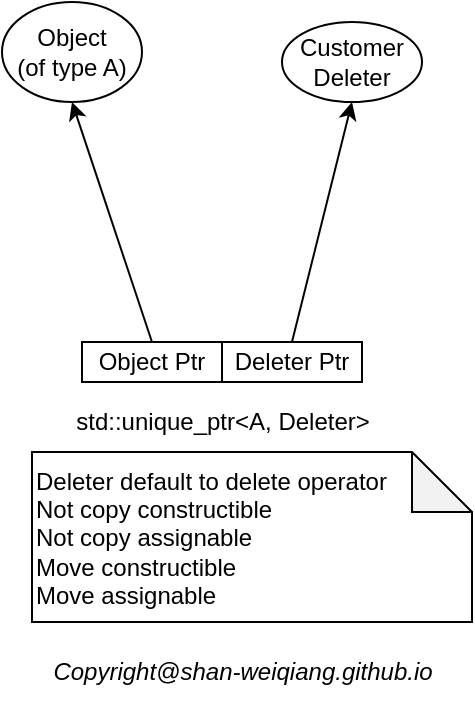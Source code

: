 <mxfile>
    <diagram id="yC7cqRFQBEYUDrFi6MP1" name="Page-1">
        <mxGraphModel dx="928" dy="732" grid="1" gridSize="10" guides="1" tooltips="1" connect="1" arrows="1" fold="1" page="1" pageScale="1" pageWidth="850" pageHeight="1100" background="#ffffff" math="0" shadow="0">
            <root>
                <mxCell id="0"/>
                <mxCell id="1" parent="0"/>
                <mxCell id="7" style="edgeStyle=none;html=1;exitX=0.5;exitY=0;exitDx=0;exitDy=0;entryX=0.5;entryY=1;entryDx=0;entryDy=0;" edge="1" parent="1" source="2" target="4">
                    <mxGeometry relative="1" as="geometry"/>
                </mxCell>
                <mxCell id="2" value="Object Ptr" style="rounded=0;whiteSpace=wrap;html=1;" vertex="1" parent="1">
                    <mxGeometry x="340" y="370" width="70" height="20" as="geometry"/>
                </mxCell>
                <mxCell id="8" style="edgeStyle=none;html=1;exitX=0.5;exitY=0;exitDx=0;exitDy=0;entryX=0.5;entryY=1;entryDx=0;entryDy=0;" edge="1" parent="1" source="3" target="6">
                    <mxGeometry relative="1" as="geometry"/>
                </mxCell>
                <mxCell id="3" value="Deleter Ptr" style="rounded=0;whiteSpace=wrap;html=1;" vertex="1" parent="1">
                    <mxGeometry x="410" y="370" width="70" height="20" as="geometry"/>
                </mxCell>
                <mxCell id="4" value="Object&lt;br&gt;(of type A)" style="ellipse;whiteSpace=wrap;html=1;" vertex="1" parent="1">
                    <mxGeometry x="300" y="200" width="70" height="50" as="geometry"/>
                </mxCell>
                <mxCell id="6" value="Customer Deleter" style="ellipse;whiteSpace=wrap;html=1;" vertex="1" parent="1">
                    <mxGeometry x="440" y="210" width="70" height="40" as="geometry"/>
                </mxCell>
                <mxCell id="9" value="std::unique_ptr&amp;lt;A, Deleter&amp;gt;" style="text;html=1;align=center;verticalAlign=middle;resizable=0;points=[];autosize=1;strokeColor=none;fillColor=none;" vertex="1" parent="1">
                    <mxGeometry x="325" y="395" width="170" height="30" as="geometry"/>
                </mxCell>
                <mxCell id="10" value="Deleter default to delete operator&lt;br&gt;Not copy constructible&lt;br&gt;Not copy assignable&lt;br&gt;Move constructible&lt;br&gt;Move assignable" style="shape=note;whiteSpace=wrap;html=1;backgroundOutline=1;darkOpacity=0.05;align=left;" vertex="1" parent="1">
                    <mxGeometry x="315" y="425" width="220" height="85" as="geometry"/>
                </mxCell>
                <mxCell id="12" value="&lt;i&gt;Copyright@shan-weiqiang.github.io&lt;/i&gt;" style="text;html=1;align=center;verticalAlign=middle;resizable=0;points=[];autosize=1;strokeColor=none;fillColor=none;" vertex="1" parent="1">
                    <mxGeometry x="315" y="520" width="210" height="30" as="geometry"/>
                </mxCell>
            </root>
        </mxGraphModel>
    </diagram>
</mxfile>